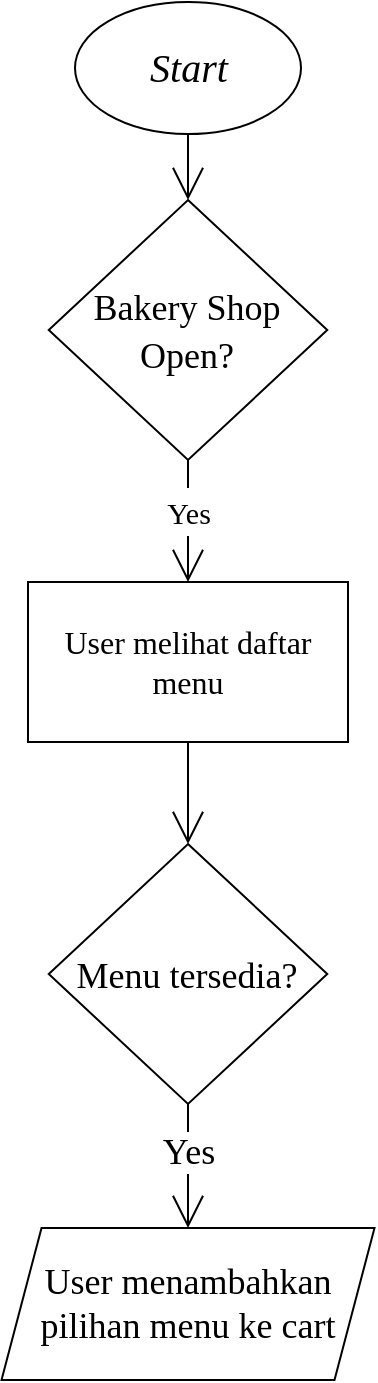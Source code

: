 <mxfile>
    <diagram id="QZgptsSMLCKJXurCH-qp" name="Page-1">
        <mxGraphModel dx="1508" dy="466" grid="0" gridSize="10" guides="1" tooltips="1" connect="1" arrows="1" fold="1" page="0" pageScale="1" pageWidth="827" pageHeight="1169" background="none" math="0" shadow="0">
            <root>
                <mxCell id="0"/>
                <mxCell id="1" parent="0"/>
                <mxCell id="8" value="" style="edgeStyle=none;shape=connector;curved=1;rounded=0;sketch=0;hachureGap=4;html=1;labelBackgroundColor=default;fontFamily=Times New Roman;fontSize=16;fontColor=default;endArrow=open;startSize=14;endSize=14;sourcePerimeterSpacing=8;targetPerimeterSpacing=8;strokeColor=default;exitX=0.5;exitY=1;exitDx=0;exitDy=0;entryX=0.5;entryY=0;entryDx=0;entryDy=0;" edge="1" parent="1" source="4" target="7">
                    <mxGeometry relative="1" as="geometry"/>
                </mxCell>
                <mxCell id="10" value="&lt;font face=&quot;Times New Roman&quot; style=&quot;font-size: 15px&quot;&gt;Yes&lt;/font&gt;" style="edgeLabel;html=1;align=center;verticalAlign=middle;resizable=0;points=[];fontSize=20;fontFamily=Architects Daughter;fontColor=default;" vertex="1" connectable="0" parent="8">
                    <mxGeometry x="-0.547" relative="1" as="geometry">
                        <mxPoint y="11" as="offset"/>
                    </mxGeometry>
                </mxCell>
                <mxCell id="4" value="&lt;font face=&quot;Times New Roman&quot; style=&quot;font-size: 18px&quot;&gt;Bakery Shop Open?&lt;/font&gt;" style="rhombus;whiteSpace=wrap;html=1;sketch=0;hachureGap=4;fontFamily=Architects Daughter;fontSource=https%3A%2F%2Ffonts.googleapis.com%2Fcss%3Ffamily%3DArchitects%2BDaughter;fontSize=20;" vertex="1" parent="1">
                    <mxGeometry x="-461.62" y="126" width="139.25" height="130" as="geometry"/>
                </mxCell>
                <mxCell id="6" value="" style="edgeStyle=none;curved=1;rounded=0;sketch=0;hachureGap=4;orthogonalLoop=1;jettySize=auto;html=1;fontFamily=Times New Roman;fontSize=16;endArrow=open;startSize=14;endSize=14;sourcePerimeterSpacing=8;targetPerimeterSpacing=8;exitX=0.5;exitY=1;exitDx=0;exitDy=0;entryX=0.5;entryY=0;entryDx=0;entryDy=0;" edge="1" parent="1" source="5" target="4">
                    <mxGeometry relative="1" as="geometry"/>
                </mxCell>
                <mxCell id="5" value="&lt;font face=&quot;Times New Roman&quot;&gt;&lt;i&gt;Start&lt;/i&gt;&lt;/font&gt;" style="ellipse;whiteSpace=wrap;html=1;sketch=0;hachureGap=4;fontFamily=Architects Daughter;fontSource=https%3A%2F%2Ffonts.googleapis.com%2Fcss%3Ffamily%3DArchitects%2BDaughter;fontSize=20;" vertex="1" parent="1">
                    <mxGeometry x="-448.5" y="27" width="113" height="66" as="geometry"/>
                </mxCell>
                <mxCell id="18" value="" style="edgeStyle=none;shape=connector;curved=1;rounded=0;sketch=0;hachureGap=4;html=1;labelBackgroundColor=default;fontFamily=Times New Roman;fontSize=18;fontColor=default;endArrow=open;startSize=14;endSize=14;sourcePerimeterSpacing=8;targetPerimeterSpacing=8;strokeColor=default;exitX=0.5;exitY=1;exitDx=0;exitDy=0;entryX=0.5;entryY=0;entryDx=0;entryDy=0;" edge="1" parent="1" source="7" target="17">
                    <mxGeometry relative="1" as="geometry"/>
                </mxCell>
                <mxCell id="7" value="User melihat daftar menu" style="rounded=0;whiteSpace=wrap;html=1;sketch=0;hachureGap=4;fontFamily=Times New Roman;fontSize=16;fontColor=default;" vertex="1" parent="1">
                    <mxGeometry x="-472" y="317" width="160" height="80" as="geometry"/>
                </mxCell>
                <mxCell id="20" value="" style="edgeStyle=none;shape=connector;curved=1;rounded=0;sketch=0;hachureGap=4;html=1;labelBackgroundColor=default;fontFamily=Times New Roman;fontSize=18;fontColor=default;endArrow=open;startSize=14;endSize=14;sourcePerimeterSpacing=8;targetPerimeterSpacing=8;strokeColor=default;exitX=0.5;exitY=1;exitDx=0;exitDy=0;entryX=0.5;entryY=0;entryDx=0;entryDy=0;" edge="1" parent="1" source="17" target="19">
                    <mxGeometry relative="1" as="geometry"/>
                </mxCell>
                <mxCell id="21" value="Yes" style="edgeLabel;html=1;align=center;verticalAlign=middle;resizable=0;points=[];fontSize=18;fontFamily=Times New Roman;fontColor=default;" vertex="1" connectable="0" parent="20">
                    <mxGeometry x="-0.611" relative="1" as="geometry">
                        <mxPoint y="12" as="offset"/>
                    </mxGeometry>
                </mxCell>
                <mxCell id="17" value="&lt;font face=&quot;Times New Roman&quot; style=&quot;font-size: 18px&quot;&gt;Menu tersedia?&lt;/font&gt;" style="rhombus;whiteSpace=wrap;html=1;sketch=0;hachureGap=4;fontFamily=Architects Daughter;fontSource=https%3A%2F%2Ffonts.googleapis.com%2Fcss%3Ffamily%3DArchitects%2BDaughter;fontSize=20;" vertex="1" parent="1">
                    <mxGeometry x="-461.62" y="448" width="139.25" height="130" as="geometry"/>
                </mxCell>
                <mxCell id="19" value="User menambahkan pilihan menu ke cart" style="shape=parallelogram;perimeter=parallelogramPerimeter;whiteSpace=wrap;html=1;fixedSize=1;sketch=0;hachureGap=4;fontFamily=Times New Roman;fontSize=18;fontColor=default;strokeColor=default;fillColor=default;" vertex="1" parent="1">
                    <mxGeometry x="-485.24" y="640" width="186.49" height="76" as="geometry"/>
                </mxCell>
            </root>
        </mxGraphModel>
    </diagram>
</mxfile>